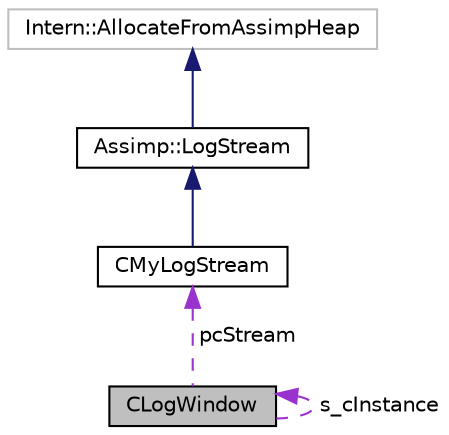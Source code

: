 digraph "CLogWindow"
{
  edge [fontname="Helvetica",fontsize="10",labelfontname="Helvetica",labelfontsize="10"];
  node [fontname="Helvetica",fontsize="10",shape=record];
  Node1 [label="CLogWindow",height=0.2,width=0.4,color="black", fillcolor="grey75", style="filled", fontcolor="black"];
  Node2 -> Node1 [dir="back",color="darkorchid3",fontsize="10",style="dashed",label=" pcStream" ];
  Node2 [label="CMyLogStream",height=0.2,width=0.4,color="black", fillcolor="white", style="filled",URL="$class_c_my_log_stream.html",tooltip="Subclass of Assimp::LogStream used to add all log messages to the log window. "];
  Node3 -> Node2 [dir="back",color="midnightblue",fontsize="10",style="solid"];
  Node3 [label="Assimp::LogStream",height=0.2,width=0.4,color="black", fillcolor="white", style="filled",URL="$class_assimp_1_1_log_stream.html",tooltip="CPP-API: Abstract interface for log stream implementations. "];
  Node4 -> Node3 [dir="back",color="midnightblue",fontsize="10",style="solid"];
  Node4 [label="Intern::AllocateFromAssimpHeap",height=0.2,width=0.4,color="grey75", fillcolor="white", style="filled"];
  Node1 -> Node1 [dir="back",color="darkorchid3",fontsize="10",style="dashed",label=" s_cInstance" ];
}
